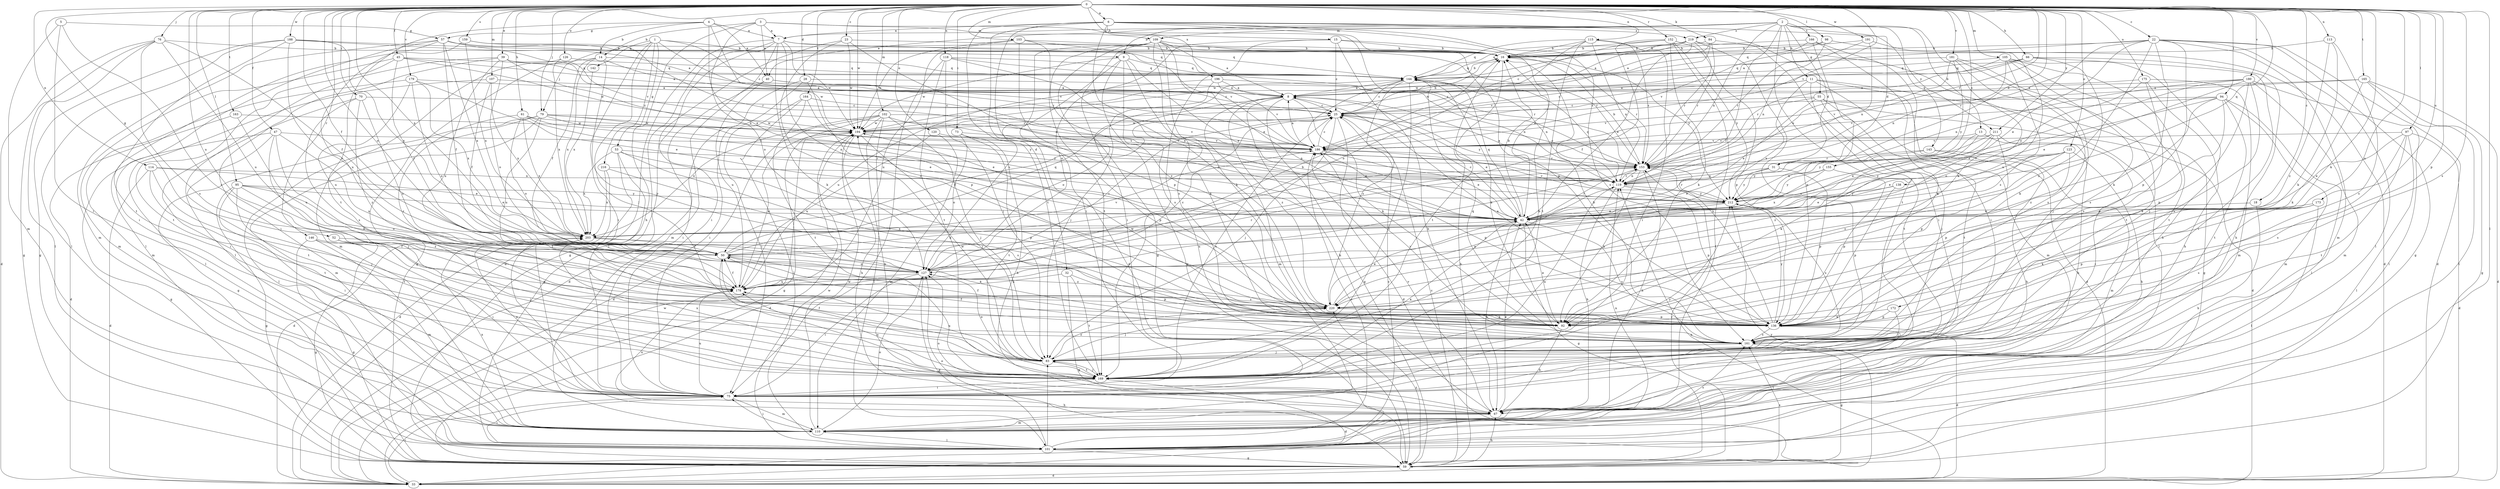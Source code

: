 strict digraph  {
0;
1;
2;
3;
4;
5;
6;
7;
8;
9;
11;
13;
14;
15;
16;
18;
22;
23;
25;
28;
31;
32;
33;
39;
40;
42;
45;
47;
50;
52;
53;
55;
57;
59;
61;
66;
67;
70;
73;
75;
76;
79;
83;
84;
92;
94;
95;
97;
98;
101;
102;
103;
105;
107;
109;
110;
113;
114;
115;
118;
119;
120;
123;
126;
127;
136;
138;
142;
143;
144;
146;
152;
153;
155;
159;
161;
163;
164;
165;
166;
169;
172;
173;
175;
178;
179;
180;
181;
186;
188;
191;
194;
196;
203;
211;
212;
216;
219;
220;
0 -> 6  [label=a];
0 -> 18  [label=c];
0 -> 22  [label=c];
0 -> 23  [label=c];
0 -> 28  [label=d];
0 -> 31  [label=d];
0 -> 39  [label=e];
0 -> 45  [label=f];
0 -> 47  [label=f];
0 -> 50  [label=f];
0 -> 52  [label=g];
0 -> 61  [label=h];
0 -> 66  [label=h];
0 -> 70  [label=i];
0 -> 73  [label=i];
0 -> 76  [label=j];
0 -> 79  [label=j];
0 -> 84  [label=k];
0 -> 92  [label=k];
0 -> 94  [label=l];
0 -> 95  [label=l];
0 -> 97  [label=l];
0 -> 98  [label=l];
0 -> 101  [label=l];
0 -> 102  [label=m];
0 -> 103  [label=m];
0 -> 105  [label=m];
0 -> 107  [label=m];
0 -> 113  [label=n];
0 -> 114  [label=n];
0 -> 115  [label=n];
0 -> 118  [label=n];
0 -> 120  [label=o];
0 -> 123  [label=o];
0 -> 126  [label=o];
0 -> 127  [label=o];
0 -> 136  [label=p];
0 -> 138  [label=q];
0 -> 146  [label=r];
0 -> 152  [label=r];
0 -> 153  [label=r];
0 -> 155  [label=s];
0 -> 159  [label=s];
0 -> 161  [label=s];
0 -> 163  [label=t];
0 -> 164  [label=t];
0 -> 165  [label=t];
0 -> 172  [label=u];
0 -> 173  [label=u];
0 -> 175  [label=u];
0 -> 178  [label=u];
0 -> 179  [label=v];
0 -> 180  [label=v];
0 -> 181  [label=v];
0 -> 186  [label=v];
0 -> 188  [label=w];
0 -> 191  [label=w];
0 -> 194  [label=w];
0 -> 196  [label=x];
0 -> 203  [label=x];
0 -> 211  [label=y];
1 -> 9  [label=b];
1 -> 25  [label=c];
1 -> 53  [label=g];
1 -> 75  [label=i];
1 -> 79  [label=j];
1 -> 83  [label=j];
1 -> 142  [label=q];
1 -> 186  [label=v];
1 -> 216  [label=z];
2 -> 7  [label=a];
2 -> 9  [label=b];
2 -> 11  [label=b];
2 -> 13  [label=b];
2 -> 31  [label=d];
2 -> 40  [label=e];
2 -> 50  [label=f];
2 -> 55  [label=g];
2 -> 92  [label=k];
2 -> 109  [label=m];
2 -> 119  [label=n];
2 -> 143  [label=q];
2 -> 166  [label=t];
2 -> 169  [label=t];
2 -> 219  [label=z];
3 -> 7  [label=a];
3 -> 14  [label=b];
3 -> 40  [label=e];
3 -> 67  [label=h];
3 -> 109  [label=m];
3 -> 127  [label=o];
3 -> 153  [label=r];
4 -> 7  [label=a];
4 -> 14  [label=b];
4 -> 40  [label=e];
4 -> 42  [label=e];
4 -> 57  [label=g];
4 -> 119  [label=n];
4 -> 169  [label=t];
5 -> 57  [label=g];
5 -> 75  [label=i];
5 -> 110  [label=m];
5 -> 161  [label=s];
6 -> 7  [label=a];
6 -> 15  [label=b];
6 -> 31  [label=d];
6 -> 32  [label=d];
6 -> 42  [label=e];
6 -> 75  [label=i];
6 -> 136  [label=p];
6 -> 161  [label=s];
6 -> 169  [label=t];
6 -> 211  [label=y];
6 -> 219  [label=z];
6 -> 220  [label=z];
7 -> 16  [label=b];
7 -> 33  [label=d];
7 -> 75  [label=i];
7 -> 92  [label=k];
7 -> 101  [label=l];
7 -> 110  [label=m];
7 -> 136  [label=p];
7 -> 144  [label=q];
7 -> 194  [label=w];
8 -> 25  [label=c];
8 -> 59  [label=g];
8 -> 67  [label=h];
8 -> 92  [label=k];
8 -> 110  [label=m];
8 -> 127  [label=o];
8 -> 212  [label=y];
8 -> 220  [label=z];
9 -> 42  [label=e];
9 -> 59  [label=g];
9 -> 92  [label=k];
9 -> 127  [label=o];
9 -> 144  [label=q];
9 -> 161  [label=s];
9 -> 194  [label=w];
11 -> 8  [label=a];
11 -> 25  [label=c];
11 -> 33  [label=d];
11 -> 59  [label=g];
11 -> 110  [label=m];
11 -> 169  [label=t];
11 -> 203  [label=x];
13 -> 67  [label=h];
13 -> 92  [label=k];
13 -> 178  [label=u];
13 -> 186  [label=v];
14 -> 50  [label=f];
14 -> 59  [label=g];
14 -> 136  [label=p];
14 -> 144  [label=q];
14 -> 186  [label=v];
14 -> 203  [label=x];
15 -> 16  [label=b];
15 -> 25  [label=c];
15 -> 67  [label=h];
15 -> 127  [label=o];
15 -> 169  [label=t];
15 -> 212  [label=y];
16 -> 144  [label=q];
16 -> 153  [label=r];
16 -> 169  [label=t];
18 -> 42  [label=e];
18 -> 67  [label=h];
22 -> 8  [label=a];
22 -> 16  [label=b];
22 -> 33  [label=d];
22 -> 42  [label=e];
22 -> 59  [label=g];
22 -> 92  [label=k];
22 -> 101  [label=l];
22 -> 110  [label=m];
22 -> 136  [label=p];
22 -> 153  [label=r];
22 -> 220  [label=z];
23 -> 16  [label=b];
23 -> 42  [label=e];
23 -> 59  [label=g];
23 -> 194  [label=w];
23 -> 220  [label=z];
25 -> 16  [label=b];
25 -> 33  [label=d];
25 -> 42  [label=e];
25 -> 50  [label=f];
25 -> 83  [label=j];
25 -> 194  [label=w];
28 -> 8  [label=a];
28 -> 33  [label=d];
28 -> 75  [label=i];
28 -> 220  [label=z];
31 -> 42  [label=e];
31 -> 119  [label=n];
31 -> 136  [label=p];
31 -> 212  [label=y];
32 -> 59  [label=g];
32 -> 136  [label=p];
32 -> 169  [label=t];
32 -> 178  [label=u];
33 -> 75  [label=i];
33 -> 119  [label=n];
33 -> 194  [label=w];
39 -> 75  [label=i];
39 -> 101  [label=l];
39 -> 119  [label=n];
39 -> 127  [label=o];
39 -> 144  [label=q];
39 -> 178  [label=u];
39 -> 194  [label=w];
40 -> 8  [label=a];
40 -> 25  [label=c];
40 -> 75  [label=i];
40 -> 178  [label=u];
42 -> 16  [label=b];
42 -> 25  [label=c];
42 -> 59  [label=g];
42 -> 67  [label=h];
42 -> 144  [label=q];
42 -> 153  [label=r];
42 -> 161  [label=s];
42 -> 203  [label=x];
45 -> 8  [label=a];
45 -> 50  [label=f];
45 -> 110  [label=m];
45 -> 144  [label=q];
45 -> 169  [label=t];
45 -> 194  [label=w];
47 -> 59  [label=g];
47 -> 83  [label=j];
47 -> 92  [label=k];
47 -> 169  [label=t];
47 -> 178  [label=u];
47 -> 186  [label=v];
50 -> 127  [label=o];
50 -> 144  [label=q];
50 -> 153  [label=r];
50 -> 169  [label=t];
50 -> 186  [label=v];
50 -> 220  [label=z];
52 -> 50  [label=f];
52 -> 59  [label=g];
52 -> 83  [label=j];
52 -> 136  [label=p];
53 -> 33  [label=d];
53 -> 75  [label=i];
53 -> 92  [label=k];
53 -> 136  [label=p];
53 -> 153  [label=r];
53 -> 203  [label=x];
55 -> 25  [label=c];
55 -> 33  [label=d];
55 -> 42  [label=e];
55 -> 83  [label=j];
55 -> 169  [label=t];
55 -> 186  [label=v];
57 -> 16  [label=b];
57 -> 50  [label=f];
57 -> 75  [label=i];
57 -> 110  [label=m];
57 -> 144  [label=q];
57 -> 178  [label=u];
57 -> 186  [label=v];
57 -> 203  [label=x];
59 -> 16  [label=b];
59 -> 25  [label=c];
59 -> 33  [label=d];
59 -> 67  [label=h];
59 -> 153  [label=r];
59 -> 161  [label=s];
59 -> 212  [label=y];
59 -> 220  [label=z];
61 -> 42  [label=e];
61 -> 119  [label=n];
61 -> 127  [label=o];
61 -> 194  [label=w];
61 -> 203  [label=x];
61 -> 220  [label=z];
66 -> 67  [label=h];
66 -> 75  [label=i];
66 -> 92  [label=k];
66 -> 144  [label=q];
66 -> 153  [label=r];
66 -> 194  [label=w];
67 -> 42  [label=e];
67 -> 110  [label=m];
67 -> 127  [label=o];
67 -> 178  [label=u];
67 -> 186  [label=v];
70 -> 25  [label=c];
70 -> 75  [label=i];
70 -> 161  [label=s];
70 -> 178  [label=u];
70 -> 220  [label=z];
73 -> 67  [label=h];
73 -> 127  [label=o];
73 -> 169  [label=t];
73 -> 186  [label=v];
75 -> 67  [label=h];
75 -> 110  [label=m];
75 -> 178  [label=u];
75 -> 203  [label=x];
75 -> 212  [label=y];
76 -> 16  [label=b];
76 -> 33  [label=d];
76 -> 50  [label=f];
76 -> 59  [label=g];
76 -> 101  [label=l];
76 -> 161  [label=s];
76 -> 178  [label=u];
79 -> 42  [label=e];
79 -> 59  [label=g];
79 -> 101  [label=l];
79 -> 110  [label=m];
79 -> 178  [label=u];
79 -> 186  [label=v];
79 -> 194  [label=w];
79 -> 212  [label=y];
83 -> 16  [label=b];
83 -> 50  [label=f];
83 -> 127  [label=o];
83 -> 169  [label=t];
83 -> 178  [label=u];
83 -> 194  [label=w];
83 -> 220  [label=z];
84 -> 8  [label=a];
84 -> 16  [label=b];
84 -> 101  [label=l];
84 -> 153  [label=r];
84 -> 194  [label=w];
92 -> 42  [label=e];
92 -> 50  [label=f];
92 -> 67  [label=h];
94 -> 25  [label=c];
94 -> 42  [label=e];
94 -> 101  [label=l];
94 -> 110  [label=m];
94 -> 136  [label=p];
94 -> 169  [label=t];
94 -> 186  [label=v];
94 -> 220  [label=z];
95 -> 42  [label=e];
95 -> 59  [label=g];
95 -> 75  [label=i];
95 -> 127  [label=o];
95 -> 169  [label=t];
95 -> 212  [label=y];
95 -> 220  [label=z];
97 -> 33  [label=d];
97 -> 42  [label=e];
97 -> 101  [label=l];
97 -> 161  [label=s];
97 -> 169  [label=t];
97 -> 186  [label=v];
98 -> 16  [label=b];
98 -> 33  [label=d];
98 -> 119  [label=n];
98 -> 186  [label=v];
101 -> 25  [label=c];
101 -> 59  [label=g];
101 -> 75  [label=i];
101 -> 83  [label=j];
101 -> 127  [label=o];
101 -> 186  [label=v];
101 -> 194  [label=w];
102 -> 33  [label=d];
102 -> 59  [label=g];
102 -> 67  [label=h];
102 -> 83  [label=j];
102 -> 101  [label=l];
102 -> 136  [label=p];
102 -> 186  [label=v];
102 -> 194  [label=w];
102 -> 203  [label=x];
103 -> 16  [label=b];
103 -> 136  [label=p];
103 -> 178  [label=u];
103 -> 186  [label=v];
103 -> 194  [label=w];
103 -> 220  [label=z];
105 -> 67  [label=h];
105 -> 83  [label=j];
105 -> 119  [label=n];
105 -> 144  [label=q];
105 -> 161  [label=s];
105 -> 169  [label=t];
105 -> 186  [label=v];
105 -> 220  [label=z];
107 -> 8  [label=a];
107 -> 50  [label=f];
107 -> 101  [label=l];
107 -> 203  [label=x];
109 -> 8  [label=a];
109 -> 16  [label=b];
109 -> 33  [label=d];
109 -> 42  [label=e];
109 -> 59  [label=g];
109 -> 75  [label=i];
109 -> 92  [label=k];
109 -> 153  [label=r];
109 -> 161  [label=s];
109 -> 169  [label=t];
110 -> 75  [label=i];
110 -> 101  [label=l];
110 -> 119  [label=n];
110 -> 127  [label=o];
110 -> 161  [label=s];
110 -> 194  [label=w];
110 -> 203  [label=x];
113 -> 16  [label=b];
113 -> 92  [label=k];
113 -> 161  [label=s];
113 -> 220  [label=z];
114 -> 33  [label=d];
114 -> 42  [label=e];
114 -> 83  [label=j];
114 -> 119  [label=n];
114 -> 169  [label=t];
115 -> 16  [label=b];
115 -> 75  [label=i];
115 -> 119  [label=n];
115 -> 127  [label=o];
115 -> 144  [label=q];
115 -> 153  [label=r];
115 -> 169  [label=t];
118 -> 42  [label=e];
118 -> 75  [label=i];
118 -> 83  [label=j];
118 -> 144  [label=q];
118 -> 153  [label=r];
118 -> 169  [label=t];
119 -> 8  [label=a];
119 -> 67  [label=h];
119 -> 136  [label=p];
119 -> 144  [label=q];
119 -> 153  [label=r];
119 -> 212  [label=y];
120 -> 110  [label=m];
120 -> 178  [label=u];
120 -> 186  [label=v];
123 -> 42  [label=e];
123 -> 67  [label=h];
123 -> 136  [label=p];
123 -> 153  [label=r];
123 -> 203  [label=x];
123 -> 212  [label=y];
123 -> 220  [label=z];
126 -> 110  [label=m];
126 -> 144  [label=q];
126 -> 203  [label=x];
127 -> 16  [label=b];
127 -> 25  [label=c];
127 -> 59  [label=g];
127 -> 75  [label=i];
127 -> 153  [label=r];
127 -> 178  [label=u];
136 -> 8  [label=a];
136 -> 33  [label=d];
136 -> 101  [label=l];
136 -> 153  [label=r];
136 -> 161  [label=s];
136 -> 194  [label=w];
136 -> 212  [label=y];
138 -> 42  [label=e];
138 -> 136  [label=p];
138 -> 212  [label=y];
142 -> 203  [label=x];
143 -> 67  [label=h];
143 -> 110  [label=m];
143 -> 153  [label=r];
143 -> 212  [label=y];
144 -> 8  [label=a];
144 -> 16  [label=b];
144 -> 25  [label=c];
144 -> 92  [label=k];
144 -> 119  [label=n];
144 -> 169  [label=t];
144 -> 186  [label=v];
144 -> 220  [label=z];
146 -> 50  [label=f];
146 -> 59  [label=g];
146 -> 75  [label=i];
146 -> 110  [label=m];
152 -> 16  [label=b];
152 -> 25  [label=c];
152 -> 50  [label=f];
152 -> 92  [label=k];
152 -> 101  [label=l];
152 -> 136  [label=p];
152 -> 212  [label=y];
153 -> 16  [label=b];
153 -> 25  [label=c];
153 -> 67  [label=h];
153 -> 92  [label=k];
153 -> 119  [label=n];
155 -> 119  [label=n];
155 -> 136  [label=p];
155 -> 203  [label=x];
155 -> 212  [label=y];
159 -> 16  [label=b];
159 -> 101  [label=l];
159 -> 153  [label=r];
159 -> 203  [label=x];
161 -> 16  [label=b];
161 -> 50  [label=f];
161 -> 59  [label=g];
161 -> 83  [label=j];
161 -> 144  [label=q];
161 -> 186  [label=v];
163 -> 33  [label=d];
163 -> 178  [label=u];
163 -> 194  [label=w];
164 -> 25  [label=c];
164 -> 75  [label=i];
164 -> 101  [label=l];
164 -> 169  [label=t];
164 -> 212  [label=y];
165 -> 8  [label=a];
165 -> 33  [label=d];
165 -> 59  [label=g];
165 -> 92  [label=k];
165 -> 101  [label=l];
165 -> 186  [label=v];
166 -> 16  [label=b];
166 -> 75  [label=i];
166 -> 136  [label=p];
166 -> 144  [label=q];
166 -> 161  [label=s];
169 -> 25  [label=c];
169 -> 33  [label=d];
169 -> 42  [label=e];
169 -> 75  [label=i];
169 -> 83  [label=j];
169 -> 119  [label=n];
169 -> 178  [label=u];
169 -> 203  [label=x];
172 -> 83  [label=j];
172 -> 92  [label=k];
172 -> 136  [label=p];
173 -> 42  [label=e];
173 -> 92  [label=k];
173 -> 101  [label=l];
173 -> 136  [label=p];
173 -> 161  [label=s];
175 -> 8  [label=a];
175 -> 67  [label=h];
175 -> 110  [label=m];
175 -> 127  [label=o];
175 -> 161  [label=s];
178 -> 25  [label=c];
178 -> 50  [label=f];
178 -> 194  [label=w];
178 -> 220  [label=z];
179 -> 8  [label=a];
179 -> 42  [label=e];
179 -> 110  [label=m];
179 -> 127  [label=o];
179 -> 178  [label=u];
179 -> 203  [label=x];
180 -> 8  [label=a];
180 -> 42  [label=e];
180 -> 101  [label=l];
180 -> 110  [label=m];
180 -> 119  [label=n];
180 -> 136  [label=p];
180 -> 161  [label=s];
180 -> 212  [label=y];
181 -> 83  [label=j];
181 -> 119  [label=n];
181 -> 144  [label=q];
181 -> 161  [label=s];
181 -> 169  [label=t];
181 -> 212  [label=y];
186 -> 8  [label=a];
186 -> 25  [label=c];
186 -> 42  [label=e];
186 -> 136  [label=p];
186 -> 153  [label=r];
188 -> 8  [label=a];
188 -> 16  [label=b];
188 -> 59  [label=g];
188 -> 101  [label=l];
188 -> 127  [label=o];
188 -> 169  [label=t];
188 -> 203  [label=x];
191 -> 16  [label=b];
191 -> 119  [label=n];
191 -> 153  [label=r];
191 -> 178  [label=u];
194 -> 25  [label=c];
194 -> 33  [label=d];
194 -> 67  [label=h];
194 -> 83  [label=j];
194 -> 119  [label=n];
194 -> 186  [label=v];
196 -> 8  [label=a];
196 -> 83  [label=j];
196 -> 119  [label=n];
196 -> 178  [label=u];
196 -> 186  [label=v];
203 -> 50  [label=f];
203 -> 92  [label=k];
211 -> 42  [label=e];
211 -> 75  [label=i];
211 -> 136  [label=p];
211 -> 186  [label=v];
211 -> 212  [label=y];
211 -> 220  [label=z];
212 -> 42  [label=e];
212 -> 153  [label=r];
212 -> 161  [label=s];
212 -> 178  [label=u];
212 -> 186  [label=v];
216 -> 33  [label=d];
216 -> 119  [label=n];
216 -> 161  [label=s];
216 -> 203  [label=x];
219 -> 8  [label=a];
219 -> 16  [label=b];
219 -> 42  [label=e];
219 -> 75  [label=i];
219 -> 144  [label=q];
219 -> 153  [label=r];
219 -> 161  [label=s];
219 -> 194  [label=w];
220 -> 42  [label=e];
220 -> 83  [label=j];
220 -> 92  [label=k];
220 -> 119  [label=n];
220 -> 136  [label=p];
}
